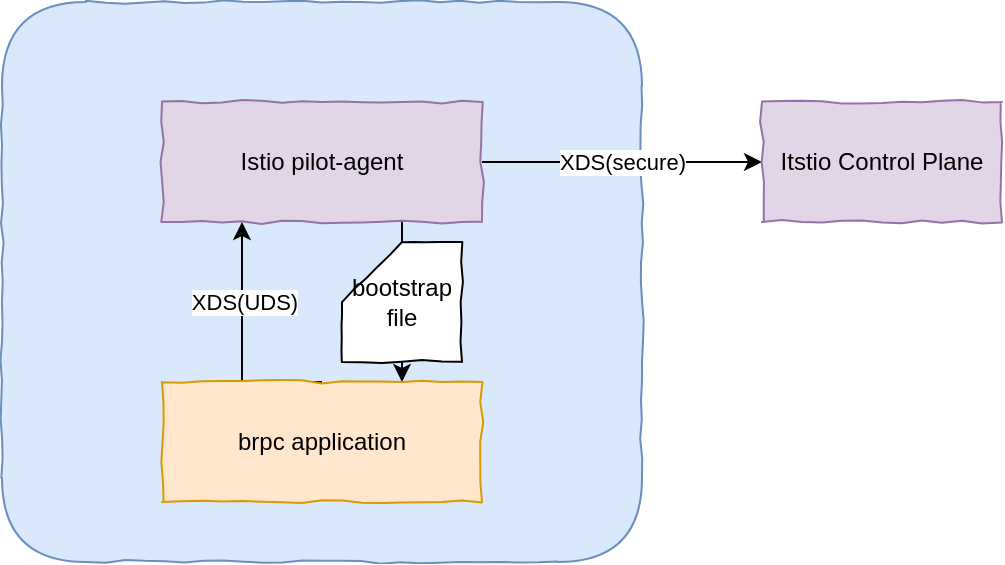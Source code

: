 <mxfile version="17.4.3" type="github">
  <diagram id="fH_GbUMZdQAh0KWkbILO" name="Page-1">
    <mxGraphModel dx="1426" dy="684" grid="1" gridSize="10" guides="1" tooltips="1" connect="1" arrows="1" fold="1" page="1" pageScale="1" pageWidth="827" pageHeight="1169" math="0" shadow="0">
      <root>
        <mxCell id="0" />
        <mxCell id="1" parent="0" />
        <mxCell id="aeq6PJHILZKV9w3RuhfS-1" value="" style="rounded=1;whiteSpace=wrap;html=1;fillColor=#dae8fc;strokeColor=#6c8ebf;comic=1;" vertex="1" parent="1">
          <mxGeometry x="130" y="130" width="320" height="280" as="geometry" />
        </mxCell>
        <mxCell id="aeq6PJHILZKV9w3RuhfS-7" style="edgeStyle=orthogonalEdgeStyle;rounded=0;orthogonalLoop=1;jettySize=auto;html=1;exitX=0.75;exitY=1;exitDx=0;exitDy=0;entryX=0.75;entryY=0;entryDx=0;entryDy=0;" edge="1" parent="1" source="aeq6PJHILZKV9w3RuhfS-2" target="aeq6PJHILZKV9w3RuhfS-3">
          <mxGeometry relative="1" as="geometry" />
        </mxCell>
        <mxCell id="aeq6PJHILZKV9w3RuhfS-12" value="XDS(secure)" style="edgeStyle=orthogonalEdgeStyle;rounded=0;orthogonalLoop=1;jettySize=auto;html=1;exitX=1;exitY=0.5;exitDx=0;exitDy=0;" edge="1" parent="1" source="aeq6PJHILZKV9w3RuhfS-2" target="aeq6PJHILZKV9w3RuhfS-11">
          <mxGeometry relative="1" as="geometry" />
        </mxCell>
        <mxCell id="aeq6PJHILZKV9w3RuhfS-2" value="Istio pilot-agent" style="rounded=0;whiteSpace=wrap;html=1;fillColor=#e1d5e7;strokeColor=#9673a6;comic=1;" vertex="1" parent="1">
          <mxGeometry x="210" y="180" width="160" height="60" as="geometry" />
        </mxCell>
        <mxCell id="aeq6PJHILZKV9w3RuhfS-5" style="edgeStyle=orthogonalEdgeStyle;rounded=0;orthogonalLoop=1;jettySize=auto;html=1;exitX=0.5;exitY=0;exitDx=0;exitDy=0;" edge="1" parent="1" source="aeq6PJHILZKV9w3RuhfS-3">
          <mxGeometry relative="1" as="geometry">
            <mxPoint x="250" y="240" as="targetPoint" />
            <Array as="points">
              <mxPoint x="250" y="320" />
              <mxPoint x="250" y="240" />
            </Array>
          </mxGeometry>
        </mxCell>
        <mxCell id="aeq6PJHILZKV9w3RuhfS-6" value="XDS(UDS)" style="edgeLabel;html=1;align=center;verticalAlign=middle;resizable=0;points=[];" vertex="1" connectable="0" parent="aeq6PJHILZKV9w3RuhfS-5">
          <mxGeometry x="0.025" y="-1" relative="1" as="geometry">
            <mxPoint y="-19" as="offset" />
          </mxGeometry>
        </mxCell>
        <mxCell id="aeq6PJHILZKV9w3RuhfS-3" value="brpc application" style="rounded=0;whiteSpace=wrap;html=1;fillColor=#ffe6cc;strokeColor=#d79b00;comic=1;" vertex="1" parent="1">
          <mxGeometry x="210" y="320" width="160" height="60" as="geometry" />
        </mxCell>
        <mxCell id="aeq6PJHILZKV9w3RuhfS-9" value="bootstrap file" style="shape=card;whiteSpace=wrap;html=1;comic=1;" vertex="1" parent="1">
          <mxGeometry x="300" y="250" width="60" height="60" as="geometry" />
        </mxCell>
        <mxCell id="aeq6PJHILZKV9w3RuhfS-11" value="Itstio Control Plane" style="rounded=0;whiteSpace=wrap;html=1;fillColor=#e1d5e7;strokeColor=#9673a6;comic=1;" vertex="1" parent="1">
          <mxGeometry x="510" y="180" width="120" height="60" as="geometry" />
        </mxCell>
      </root>
    </mxGraphModel>
  </diagram>
</mxfile>
